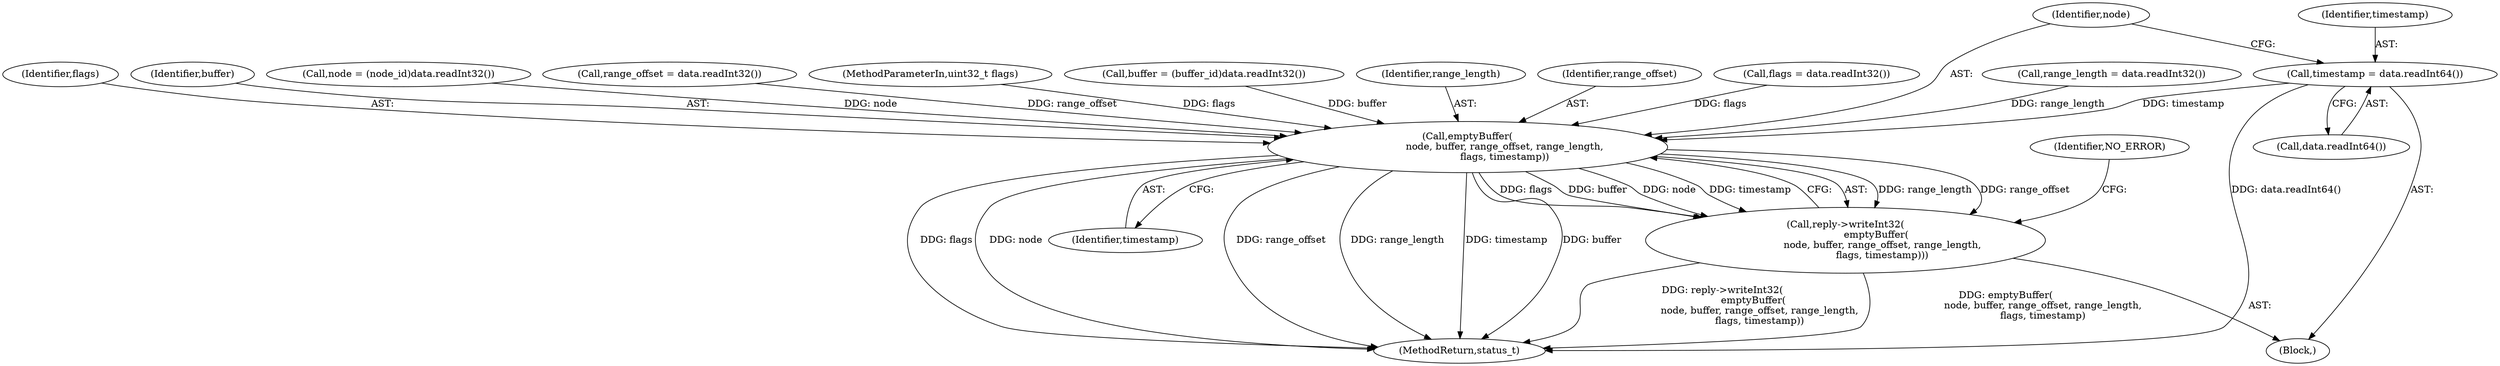 digraph "0_Android_1171e7c047bf79e7c93342bb6a812c9edd86aa84@API" {
"1001019" [label="(Call,timestamp = data.readInt64())"];
"1001023" [label="(Call,emptyBuffer(\n                        node, buffer, range_offset, range_length,\n                        flags, timestamp))"];
"1001022" [label="(Call,reply->writeInt32(\n                    emptyBuffer(\n                        node, buffer, range_offset, range_length,\n                        flags, timestamp)))"];
"1001021" [label="(Call,data.readInt64())"];
"1001020" [label="(Identifier,timestamp)"];
"1001027" [label="(Identifier,range_length)"];
"1001022" [label="(Call,reply->writeInt32(\n                    emptyBuffer(\n                        node, buffer, range_offset, range_length,\n                        flags, timestamp)))"];
"1001023" [label="(Call,emptyBuffer(\n                        node, buffer, range_offset, range_length,\n                        flags, timestamp))"];
"1001026" [label="(Identifier,range_offset)"];
"1001015" [label="(Call,flags = data.readInt32())"];
"1000989" [label="(Block,)"];
"1000995" [label="(Call,node = (node_id)data.readInt32())"];
"1001007" [label="(Call,range_offset = data.readInt32())"];
"1000105" [label="(MethodParameterIn,uint32_t flags)"];
"1001019" [label="(Call,timestamp = data.readInt64())"];
"1001001" [label="(Call,buffer = (buffer_id)data.readInt32())"];
"1001031" [label="(Identifier,NO_ERROR)"];
"1001024" [label="(Identifier,node)"];
"1001029" [label="(Identifier,timestamp)"];
"1001075" [label="(MethodReturn,status_t)"];
"1001011" [label="(Call,range_length = data.readInt32())"];
"1001028" [label="(Identifier,flags)"];
"1001025" [label="(Identifier,buffer)"];
"1001019" -> "1000989"  [label="AST: "];
"1001019" -> "1001021"  [label="CFG: "];
"1001020" -> "1001019"  [label="AST: "];
"1001021" -> "1001019"  [label="AST: "];
"1001024" -> "1001019"  [label="CFG: "];
"1001019" -> "1001075"  [label="DDG: data.readInt64()"];
"1001019" -> "1001023"  [label="DDG: timestamp"];
"1001023" -> "1001022"  [label="AST: "];
"1001023" -> "1001029"  [label="CFG: "];
"1001024" -> "1001023"  [label="AST: "];
"1001025" -> "1001023"  [label="AST: "];
"1001026" -> "1001023"  [label="AST: "];
"1001027" -> "1001023"  [label="AST: "];
"1001028" -> "1001023"  [label="AST: "];
"1001029" -> "1001023"  [label="AST: "];
"1001022" -> "1001023"  [label="CFG: "];
"1001023" -> "1001075"  [label="DDG: node"];
"1001023" -> "1001075"  [label="DDG: range_offset"];
"1001023" -> "1001075"  [label="DDG: range_length"];
"1001023" -> "1001075"  [label="DDG: flags"];
"1001023" -> "1001075"  [label="DDG: timestamp"];
"1001023" -> "1001075"  [label="DDG: buffer"];
"1001023" -> "1001022"  [label="DDG: range_length"];
"1001023" -> "1001022"  [label="DDG: range_offset"];
"1001023" -> "1001022"  [label="DDG: flags"];
"1001023" -> "1001022"  [label="DDG: buffer"];
"1001023" -> "1001022"  [label="DDG: node"];
"1001023" -> "1001022"  [label="DDG: timestamp"];
"1000995" -> "1001023"  [label="DDG: node"];
"1001001" -> "1001023"  [label="DDG: buffer"];
"1001007" -> "1001023"  [label="DDG: range_offset"];
"1001011" -> "1001023"  [label="DDG: range_length"];
"1001015" -> "1001023"  [label="DDG: flags"];
"1000105" -> "1001023"  [label="DDG: flags"];
"1001022" -> "1000989"  [label="AST: "];
"1001031" -> "1001022"  [label="CFG: "];
"1001022" -> "1001075"  [label="DDG: emptyBuffer(\n                        node, buffer, range_offset, range_length,\n                        flags, timestamp)"];
"1001022" -> "1001075"  [label="DDG: reply->writeInt32(\n                    emptyBuffer(\n                        node, buffer, range_offset, range_length,\n                        flags, timestamp))"];
}
